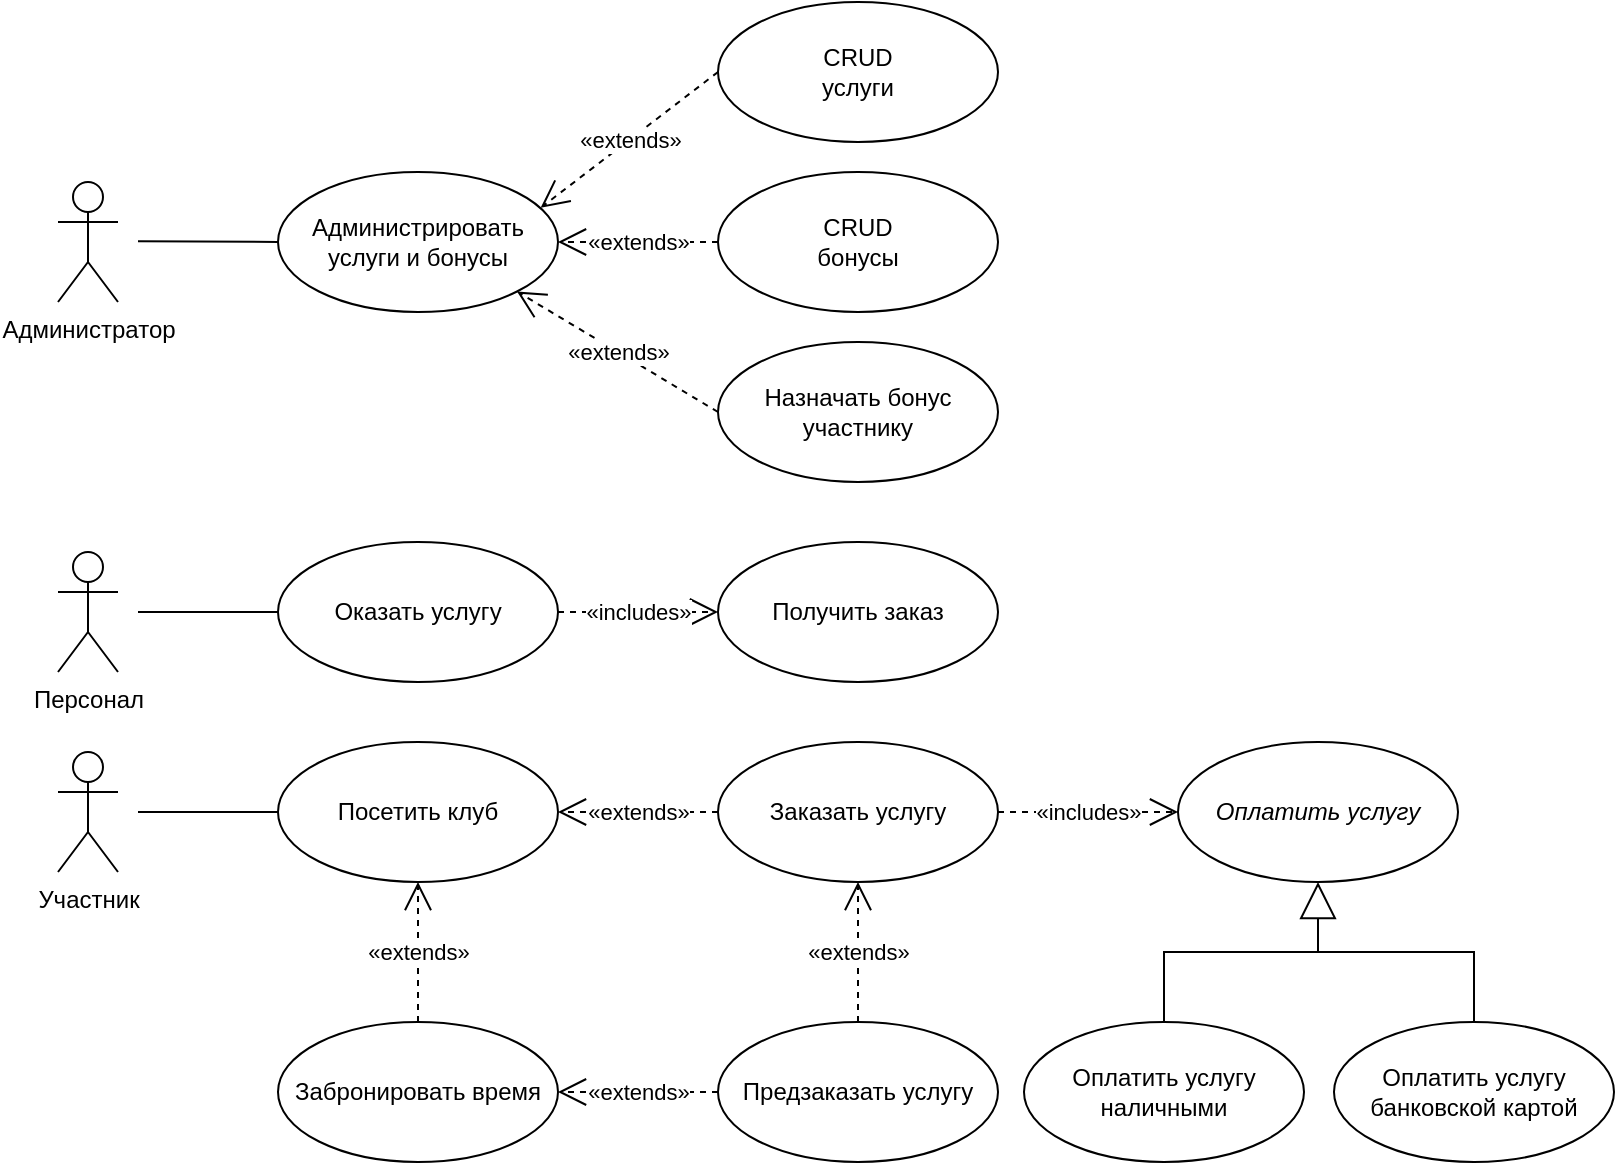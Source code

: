 <mxfile version="24.8.4" pages="3">
  <diagram id="18PZGGlNksj8WuRZRP3B" name="ДВИ 1">
    <mxGraphModel dx="1050" dy="555" grid="1" gridSize="10" guides="1" tooltips="1" connect="1" arrows="1" fold="1" page="1" pageScale="1" pageWidth="827" pageHeight="1169" math="0" shadow="0">
      <root>
        <mxCell id="0" />
        <mxCell id="1" parent="0" />
        <mxCell id="5dLB19G0BaNdC_t_m96H-2" value="Персонал" style="shape=umlActor;verticalLabelPosition=bottom;verticalAlign=top;html=1;" vertex="1" parent="1">
          <mxGeometry x="80" y="305" width="30" height="60" as="geometry" />
        </mxCell>
        <mxCell id="5dLB19G0BaNdC_t_m96H-3" value="Администратор" style="shape=umlActor;verticalLabelPosition=bottom;verticalAlign=top;html=1;" vertex="1" parent="1">
          <mxGeometry x="80" y="120" width="30" height="60" as="geometry" />
        </mxCell>
        <mxCell id="5dLB19G0BaNdC_t_m96H-4" value="Администрировать&lt;div&gt;услуги и бонусы&lt;/div&gt;" style="ellipse;whiteSpace=wrap;html=1;" vertex="1" parent="1">
          <mxGeometry x="190" y="115" width="140" height="70" as="geometry" />
        </mxCell>
        <mxCell id="5dLB19G0BaNdC_t_m96H-5" value="" style="endArrow=none;endFill=0;endSize=12;html=1;rounded=0;entryX=0;entryY=0.5;entryDx=0;entryDy=0;" edge="1" parent="1" target="5dLB19G0BaNdC_t_m96H-4">
          <mxGeometry width="160" relative="1" as="geometry">
            <mxPoint x="120" y="149.57" as="sourcePoint" />
            <mxPoint x="200" y="180" as="targetPoint" />
          </mxGeometry>
        </mxCell>
        <mxCell id="5dLB19G0BaNdC_t_m96H-6" value="CRUD&lt;div&gt;услуги&lt;/div&gt;" style="ellipse;whiteSpace=wrap;html=1;" vertex="1" parent="1">
          <mxGeometry x="410" y="30" width="140" height="70" as="geometry" />
        </mxCell>
        <mxCell id="5dLB19G0BaNdC_t_m96H-7" value="CRUD&lt;div&gt;бонусы&lt;/div&gt;" style="ellipse;whiteSpace=wrap;html=1;" vertex="1" parent="1">
          <mxGeometry x="410" y="115" width="140" height="70" as="geometry" />
        </mxCell>
        <mxCell id="5dLB19G0BaNdC_t_m96H-8" value="Назначать бонус участнику" style="ellipse;whiteSpace=wrap;html=1;" vertex="1" parent="1">
          <mxGeometry x="410" y="200" width="140" height="70" as="geometry" />
        </mxCell>
        <mxCell id="5dLB19G0BaNdC_t_m96H-9" value="«extends»" style="endArrow=open;endSize=12;dashed=1;html=1;rounded=0;entryX=1;entryY=1;entryDx=0;entryDy=0;exitX=0;exitY=0.5;exitDx=0;exitDy=0;" edge="1" parent="1" source="5dLB19G0BaNdC_t_m96H-8" target="5dLB19G0BaNdC_t_m96H-4">
          <mxGeometry width="160" relative="1" as="geometry">
            <mxPoint x="400.5" y="230" as="sourcePoint" />
            <mxPoint x="289.997" y="290.251" as="targetPoint" />
          </mxGeometry>
        </mxCell>
        <mxCell id="5dLB19G0BaNdC_t_m96H-10" value="«extends»" style="endArrow=open;endSize=12;dashed=1;html=1;rounded=0;exitX=0;exitY=0.5;exitDx=0;exitDy=0;entryX=1;entryY=0.5;entryDx=0;entryDy=0;" edge="1" parent="1" source="5dLB19G0BaNdC_t_m96H-7" target="5dLB19G0BaNdC_t_m96H-4">
          <mxGeometry width="160" relative="1" as="geometry">
            <mxPoint x="520" y="160" as="sourcePoint" />
            <mxPoint x="360" y="160" as="targetPoint" />
          </mxGeometry>
        </mxCell>
        <mxCell id="5dLB19G0BaNdC_t_m96H-11" value="«extends»" style="endArrow=open;endSize=12;dashed=1;html=1;rounded=0;exitX=0;exitY=0.5;exitDx=0;exitDy=0;entryX=0.938;entryY=0.256;entryDx=0;entryDy=0;entryPerimeter=0;" edge="1" parent="1" source="5dLB19G0BaNdC_t_m96H-6" target="5dLB19G0BaNdC_t_m96H-4">
          <mxGeometry width="160" relative="1" as="geometry">
            <mxPoint x="370" y="70" as="sourcePoint" />
            <mxPoint x="330" y="130" as="targetPoint" />
          </mxGeometry>
        </mxCell>
        <mxCell id="5dLB19G0BaNdC_t_m96H-12" value="Оказать услугу" style="ellipse;whiteSpace=wrap;html=1;" vertex="1" parent="1">
          <mxGeometry x="190" y="300" width="140" height="70" as="geometry" />
        </mxCell>
        <mxCell id="5dLB19G0BaNdC_t_m96H-13" value="" style="endArrow=none;endFill=0;endSize=12;html=1;rounded=0;exitX=0;exitY=0.5;exitDx=0;exitDy=0;" edge="1" parent="1" source="5dLB19G0BaNdC_t_m96H-12">
          <mxGeometry width="160" relative="1" as="geometry">
            <mxPoint x="210" y="334.9" as="sourcePoint" />
            <mxPoint x="120" y="335" as="targetPoint" />
          </mxGeometry>
        </mxCell>
        <mxCell id="5dLB19G0BaNdC_t_m96H-26" value="Получить заказ" style="ellipse;whiteSpace=wrap;html=1;" vertex="1" parent="1">
          <mxGeometry x="410" y="300" width="140" height="70" as="geometry" />
        </mxCell>
        <mxCell id="5dLB19G0BaNdC_t_m96H-27" value="«includes»" style="endArrow=open;endSize=12;dashed=1;html=1;rounded=0;exitX=1;exitY=0.5;exitDx=0;exitDy=0;entryX=0;entryY=0.5;entryDx=0;entryDy=0;" edge="1" parent="1" source="5dLB19G0BaNdC_t_m96H-12" target="5dLB19G0BaNdC_t_m96H-26">
          <mxGeometry width="160" relative="1" as="geometry">
            <mxPoint x="320" y="334.66" as="sourcePoint" />
            <mxPoint x="400" y="334.66" as="targetPoint" />
          </mxGeometry>
        </mxCell>
        <mxCell id="5dLB19G0BaNdC_t_m96H-28" value="Посетить клуб" style="ellipse;whiteSpace=wrap;html=1;" vertex="1" parent="1">
          <mxGeometry x="190" y="400" width="140" height="70" as="geometry" />
        </mxCell>
        <mxCell id="5dLB19G0BaNdC_t_m96H-29" value="Забронировать время" style="ellipse;whiteSpace=wrap;html=1;" vertex="1" parent="1">
          <mxGeometry x="190" y="540" width="140" height="70" as="geometry" />
        </mxCell>
        <mxCell id="5dLB19G0BaNdC_t_m96H-30" value="Заказать услугу" style="ellipse;whiteSpace=wrap;html=1;" vertex="1" parent="1">
          <mxGeometry x="410" y="400" width="140" height="70" as="geometry" />
        </mxCell>
        <mxCell id="5dLB19G0BaNdC_t_m96H-32" value="«extends»" style="endArrow=open;endSize=12;dashed=1;html=1;rounded=0;exitX=0.5;exitY=0;exitDx=0;exitDy=0;entryX=0.5;entryY=1;entryDx=0;entryDy=0;" edge="1" parent="1" source="5dLB19G0BaNdC_t_m96H-29" target="5dLB19G0BaNdC_t_m96H-28">
          <mxGeometry width="160" relative="1" as="geometry">
            <mxPoint x="329" y="530" as="sourcePoint" />
            <mxPoint x="329" y="470" as="targetPoint" />
          </mxGeometry>
        </mxCell>
        <mxCell id="5dLB19G0BaNdC_t_m96H-34" value="Предзаказать услугу" style="ellipse;whiteSpace=wrap;html=1;" vertex="1" parent="1">
          <mxGeometry x="410" y="540" width="140" height="70" as="geometry" />
        </mxCell>
        <mxCell id="5dLB19G0BaNdC_t_m96H-35" value="«extends»" style="endArrow=open;endSize=12;dashed=1;html=1;rounded=0;exitX=0.5;exitY=0;exitDx=0;exitDy=0;entryX=0.5;entryY=1;entryDx=0;entryDy=0;" edge="1" parent="1" source="5dLB19G0BaNdC_t_m96H-34" target="5dLB19G0BaNdC_t_m96H-30">
          <mxGeometry width="160" relative="1" as="geometry">
            <mxPoint x="540" y="530" as="sourcePoint" />
            <mxPoint x="540" y="480" as="targetPoint" />
          </mxGeometry>
        </mxCell>
        <mxCell id="5dLB19G0BaNdC_t_m96H-36" value="«extends»" style="endArrow=open;endSize=12;dashed=1;html=1;rounded=0;exitX=0;exitY=0.5;exitDx=0;exitDy=0;entryX=1;entryY=0.5;entryDx=0;entryDy=0;" edge="1" parent="1" source="5dLB19G0BaNdC_t_m96H-34" target="5dLB19G0BaNdC_t_m96H-29">
          <mxGeometry width="160" relative="1" as="geometry">
            <mxPoint x="380" y="630" as="sourcePoint" />
            <mxPoint x="380" y="580" as="targetPoint" />
          </mxGeometry>
        </mxCell>
        <mxCell id="5dLB19G0BaNdC_t_m96H-37" value="«extends»" style="endArrow=open;endSize=12;dashed=1;html=1;rounded=0;exitX=0;exitY=0.5;exitDx=0;exitDy=0;entryX=1;entryY=0.5;entryDx=0;entryDy=0;" edge="1" parent="1" source="5dLB19G0BaNdC_t_m96H-30" target="5dLB19G0BaNdC_t_m96H-28">
          <mxGeometry width="160" relative="1" as="geometry">
            <mxPoint x="414" y="460" as="sourcePoint" />
            <mxPoint x="334" y="460" as="targetPoint" />
          </mxGeometry>
        </mxCell>
        <mxCell id="5dLB19G0BaNdC_t_m96H-38" value="&lt;i&gt;Оплатить услугу&lt;/i&gt;" style="ellipse;whiteSpace=wrap;html=1;" vertex="1" parent="1">
          <mxGeometry x="640" y="400" width="140" height="70" as="geometry" />
        </mxCell>
        <mxCell id="5dLB19G0BaNdC_t_m96H-39" value="«includes»" style="endArrow=open;endSize=12;dashed=1;html=1;rounded=0;entryX=0;entryY=0.5;entryDx=0;entryDy=0;exitX=1;exitY=0.5;exitDx=0;exitDy=0;" edge="1" parent="1" target="5dLB19G0BaNdC_t_m96H-38" source="5dLB19G0BaNdC_t_m96H-30">
          <mxGeometry width="160" relative="1" as="geometry">
            <mxPoint x="570" y="450" as="sourcePoint" />
            <mxPoint x="640" y="460.29" as="targetPoint" />
          </mxGeometry>
        </mxCell>
        <mxCell id="5dLB19G0BaNdC_t_m96H-40" value="" style="endArrow=none;endSize=16;endFill=0;html=1;rounded=0;edgeStyle=orthogonalEdgeStyle;entryX=0.5;entryY=0;entryDx=0;entryDy=0;" edge="1" parent="1" target="5dLB19G0BaNdC_t_m96H-42">
          <mxGeometry width="160" relative="1" as="geometry">
            <mxPoint x="710" y="495" as="sourcePoint" />
            <mxPoint x="788" y="535" as="targetPoint" />
            <Array as="points">
              <mxPoint x="710" y="505" />
              <mxPoint x="788" y="505" />
            </Array>
          </mxGeometry>
        </mxCell>
        <mxCell id="5dLB19G0BaNdC_t_m96H-41" value="Оплатить услугу наличными" style="ellipse;whiteSpace=wrap;html=1;" vertex="1" parent="1">
          <mxGeometry x="563" y="540" width="140" height="70" as="geometry" />
        </mxCell>
        <mxCell id="5dLB19G0BaNdC_t_m96H-42" value="Оплатить услугу банковской картой" style="ellipse;whiteSpace=wrap;html=1;" vertex="1" parent="1">
          <mxGeometry x="718" y="540" width="140" height="70" as="geometry" />
        </mxCell>
        <mxCell id="5dLB19G0BaNdC_t_m96H-43" value="" style="endArrow=block;endSize=16;endFill=0;html=1;rounded=0;edgeStyle=orthogonalEdgeStyle;entryX=0.5;entryY=1;entryDx=0;entryDy=0;exitX=0.5;exitY=0;exitDx=0;exitDy=0;" edge="1" parent="1" source="5dLB19G0BaNdC_t_m96H-41" target="5dLB19G0BaNdC_t_m96H-38">
          <mxGeometry width="160" relative="1" as="geometry">
            <mxPoint x="810" y="540" as="sourcePoint" />
            <mxPoint x="710" y="500" as="targetPoint" />
          </mxGeometry>
        </mxCell>
        <mxCell id="5dLB19G0BaNdC_t_m96H-44" value="Участник" style="shape=umlActor;verticalLabelPosition=bottom;verticalAlign=top;html=1;" vertex="1" parent="1">
          <mxGeometry x="80" y="405" width="30" height="60" as="geometry" />
        </mxCell>
        <mxCell id="5dLB19G0BaNdC_t_m96H-45" value="" style="endArrow=none;endFill=0;endSize=12;html=1;rounded=0;exitX=0;exitY=0.5;exitDx=0;exitDy=0;" edge="1" parent="1" source="5dLB19G0BaNdC_t_m96H-28">
          <mxGeometry width="160" relative="1" as="geometry">
            <mxPoint x="190" y="435" as="sourcePoint" />
            <mxPoint x="120" y="435" as="targetPoint" />
          </mxGeometry>
        </mxCell>
      </root>
    </mxGraphModel>
  </diagram>
  <diagram id="tx9EkQ5O0RcG3MQefXwz" name="ДВИ 2">
    <mxGraphModel dx="1105" dy="584" grid="1" gridSize="10" guides="1" tooltips="1" connect="1" arrows="1" fold="1" page="1" pageScale="1" pageWidth="827" pageHeight="1169" math="0" shadow="0">
      <root>
        <mxCell id="0" />
        <mxCell id="1" parent="0" />
        <mxCell id="js4SYInrr6P5uiW3Z64r-1" value="Участник" style="shape=umlActor;verticalLabelPosition=bottom;verticalAlign=top;html=1;" vertex="1" parent="1">
          <mxGeometry x="80" y="615" width="30" height="60" as="geometry" />
        </mxCell>
        <mxCell id="js4SYInrr6P5uiW3Z64r-3" value="Администратор" style="shape=umlActor;verticalLabelPosition=bottom;verticalAlign=top;html=1;" vertex="1" parent="1">
          <mxGeometry x="80" y="120" width="30" height="60" as="geometry" />
        </mxCell>
        <mxCell id="js4SYInrr6P5uiW3Z64r-4" value="Администрировать&lt;div&gt;услуги и бонусы&lt;/div&gt;" style="ellipse;whiteSpace=wrap;html=1;" vertex="1" parent="1">
          <mxGeometry x="190" y="115" width="140" height="70" as="geometry" />
        </mxCell>
        <mxCell id="js4SYInrr6P5uiW3Z64r-5" value="" style="endArrow=none;endFill=0;endSize=12;html=1;rounded=0;entryX=0;entryY=0.5;entryDx=0;entryDy=0;" edge="1" parent="1" target="js4SYInrr6P5uiW3Z64r-4">
          <mxGeometry width="160" relative="1" as="geometry">
            <mxPoint x="120" y="149.57" as="sourcePoint" />
            <mxPoint x="200" y="180" as="targetPoint" />
          </mxGeometry>
        </mxCell>
        <mxCell id="js4SYInrr6P5uiW3Z64r-6" value="&lt;div&gt;&lt;span style=&quot;font-size: 11px; text-wrap: nowrap; background-color: rgb(255, 255, 255);&quot;&gt;«CRUD»&lt;/span&gt;&lt;/div&gt;&lt;div&gt;Услуга&lt;/div&gt;" style="ellipse;whiteSpace=wrap;html=1;" vertex="1" parent="1">
          <mxGeometry x="410" y="30" width="140" height="70" as="geometry" />
        </mxCell>
        <mxCell id="js4SYInrr6P5uiW3Z64r-7" value="&lt;div&gt;&lt;span style=&quot;font-size: 11px; text-wrap: nowrap; background-color: rgb(255, 255, 255);&quot;&gt;«CRUD»&lt;/span&gt;&lt;/div&gt;&lt;div&gt;Бонус&lt;/div&gt;" style="ellipse;whiteSpace=wrap;html=1;" vertex="1" parent="1">
          <mxGeometry x="410" y="115" width="140" height="70" as="geometry" />
        </mxCell>
        <mxCell id="js4SYInrr6P5uiW3Z64r-8" value="Назначать бонус участнику" style="ellipse;whiteSpace=wrap;html=1;" vertex="1" parent="1">
          <mxGeometry x="410" y="200" width="140" height="70" as="geometry" />
        </mxCell>
        <mxCell id="js4SYInrr6P5uiW3Z64r-9" value="«extends»" style="endArrow=open;endSize=12;dashed=1;html=1;rounded=0;entryX=1;entryY=1;entryDx=0;entryDy=0;exitX=0;exitY=0.5;exitDx=0;exitDy=0;" edge="1" parent="1" source="js4SYInrr6P5uiW3Z64r-8" target="js4SYInrr6P5uiW3Z64r-4">
          <mxGeometry width="160" relative="1" as="geometry">
            <mxPoint x="400.5" y="230" as="sourcePoint" />
            <mxPoint x="289.997" y="290.251" as="targetPoint" />
          </mxGeometry>
        </mxCell>
        <mxCell id="js4SYInrr6P5uiW3Z64r-10" value="«extends»" style="endArrow=open;endSize=12;dashed=1;html=1;rounded=0;exitX=0;exitY=0.5;exitDx=0;exitDy=0;entryX=1;entryY=0.5;entryDx=0;entryDy=0;" edge="1" parent="1" source="js4SYInrr6P5uiW3Z64r-7" target="js4SYInrr6P5uiW3Z64r-4">
          <mxGeometry width="160" relative="1" as="geometry">
            <mxPoint x="520" y="160" as="sourcePoint" />
            <mxPoint x="360" y="160" as="targetPoint" />
          </mxGeometry>
        </mxCell>
        <mxCell id="js4SYInrr6P5uiW3Z64r-11" value="«extends»" style="endArrow=open;endSize=12;dashed=1;html=1;rounded=0;exitX=0;exitY=0.5;exitDx=0;exitDy=0;entryX=0.938;entryY=0.256;entryDx=0;entryDy=0;entryPerimeter=0;" edge="1" parent="1" source="js4SYInrr6P5uiW3Z64r-6" target="js4SYInrr6P5uiW3Z64r-4">
          <mxGeometry width="160" relative="1" as="geometry">
            <mxPoint x="370" y="70" as="sourcePoint" />
            <mxPoint x="330" y="130" as="targetPoint" />
          </mxGeometry>
        </mxCell>
        <mxCell id="js4SYInrr6P5uiW3Z64r-14" value="Посетить клуб" style="ellipse;whiteSpace=wrap;html=1;" vertex="1" parent="1">
          <mxGeometry x="190" y="610" width="140" height="70" as="geometry" />
        </mxCell>
        <mxCell id="js4SYInrr6P5uiW3Z64r-15" value="" style="endArrow=none;endFill=0;endSize=12;html=1;rounded=0;exitX=0;exitY=0.5;exitDx=0;exitDy=0;" edge="1" parent="1" source="js4SYInrr6P5uiW3Z64r-14">
          <mxGeometry width="160" relative="1" as="geometry">
            <mxPoint x="210" y="644.5" as="sourcePoint" />
            <mxPoint x="120" y="645" as="targetPoint" />
          </mxGeometry>
        </mxCell>
        <mxCell id="js4SYInrr6P5uiW3Z64r-16" value="Заказать услугу" style="ellipse;whiteSpace=wrap;html=1;" vertex="1" parent="1">
          <mxGeometry x="410" y="610" width="140" height="70" as="geometry" />
        </mxCell>
        <mxCell id="js4SYInrr6P5uiW3Z64r-17" value="«extends»" style="endArrow=open;endSize=12;dashed=1;html=1;rounded=0;exitX=0;exitY=0.5;exitDx=0;exitDy=0;entryX=0;entryY=0.5;entryDx=0;entryDy=0;" edge="1" parent="1" source="js4SYInrr6P5uiW3Z64r-16">
          <mxGeometry width="160" relative="1" as="geometry">
            <mxPoint x="390" y="680" as="sourcePoint" />
            <mxPoint x="330" y="644.71" as="targetPoint" />
          </mxGeometry>
        </mxCell>
        <mxCell id="js4SYInrr6P5uiW3Z64r-18" value="&lt;i&gt;Оплатить услугу&lt;/i&gt;" style="ellipse;whiteSpace=wrap;html=1;" vertex="1" parent="1">
          <mxGeometry x="640" y="610" width="140" height="70" as="geometry" />
        </mxCell>
        <mxCell id="js4SYInrr6P5uiW3Z64r-19" value="«includes»" style="endArrow=open;endSize=12;dashed=1;html=1;rounded=0;exitX=1;exitY=0.5;exitDx=0;exitDy=0;entryX=0;entryY=0.5;entryDx=0;entryDy=0;" edge="1" parent="1" source="js4SYInrr6P5uiW3Z64r-16" target="js4SYInrr6P5uiW3Z64r-18">
          <mxGeometry width="160" relative="1" as="geometry">
            <mxPoint x="550" y="670" as="sourcePoint" />
            <mxPoint x="640" y="670.29" as="targetPoint" />
          </mxGeometry>
        </mxCell>
        <mxCell id="js4SYInrr6P5uiW3Z64r-20" value="" style="endArrow=none;endSize=16;endFill=0;html=1;rounded=0;edgeStyle=orthogonalEdgeStyle;" edge="1" parent="1" target="js4SYInrr6P5uiW3Z64r-22">
          <mxGeometry width="160" relative="1" as="geometry">
            <mxPoint x="710" y="710" as="sourcePoint" />
            <mxPoint x="790" y="860" as="targetPoint" />
          </mxGeometry>
        </mxCell>
        <mxCell id="js4SYInrr6P5uiW3Z64r-21" value="Оплатить услугу наличными" style="ellipse;whiteSpace=wrap;html=1;" vertex="1" parent="1">
          <mxGeometry x="563" y="740" width="140" height="70" as="geometry" />
        </mxCell>
        <mxCell id="js4SYInrr6P5uiW3Z64r-22" value="Оплатить услугу банковской картой" style="ellipse;whiteSpace=wrap;html=1;" vertex="1" parent="1">
          <mxGeometry x="718" y="740" width="140" height="70" as="geometry" />
        </mxCell>
        <mxCell id="js4SYInrr6P5uiW3Z64r-23" value="" style="endArrow=block;endSize=16;endFill=0;html=1;rounded=0;edgeStyle=orthogonalEdgeStyle;entryX=0.5;entryY=1;entryDx=0;entryDy=0;exitX=0.5;exitY=0;exitDx=0;exitDy=0;" edge="1" parent="1" source="js4SYInrr6P5uiW3Z64r-21" target="js4SYInrr6P5uiW3Z64r-18">
          <mxGeometry width="160" relative="1" as="geometry">
            <mxPoint x="810" y="750" as="sourcePoint" />
            <mxPoint x="710" y="710" as="targetPoint" />
          </mxGeometry>
        </mxCell>
        <mxCell id="js4SYInrr6P5uiW3Z64r-24" value="Применить бонус" style="ellipse;whiteSpace=wrap;html=1;" vertex="1" parent="1">
          <mxGeometry x="410" y="740" width="140" height="70" as="geometry" />
        </mxCell>
        <mxCell id="js4SYInrr6P5uiW3Z64r-25" value="«extends»" style="endArrow=open;endSize=12;dashed=1;html=1;rounded=0;exitX=0.5;exitY=0;exitDx=0;exitDy=0;entryX=0.5;entryY=1;entryDx=0;entryDy=0;" edge="1" parent="1" source="js4SYInrr6P5uiW3Z64r-24" target="js4SYInrr6P5uiW3Z64r-16">
          <mxGeometry width="160" relative="1" as="geometry">
            <mxPoint x="360" y="739.11" as="sourcePoint" />
            <mxPoint x="270" y="738.82" as="targetPoint" />
          </mxGeometry>
        </mxCell>
        <mxCell id="js4SYInrr6P5uiW3Z64r-28" value="Персонал" style="shape=umlActor;verticalLabelPosition=bottom;verticalAlign=top;html=1;" vertex="1" parent="1">
          <mxGeometry x="80" y="365" width="30" height="60" as="geometry" />
        </mxCell>
        <mxCell id="js4SYInrr6P5uiW3Z64r-29" value="Оказать услугу" style="ellipse;whiteSpace=wrap;html=1;" vertex="1" parent="1">
          <mxGeometry x="190" y="360" width="140" height="70" as="geometry" />
        </mxCell>
        <mxCell id="js4SYInrr6P5uiW3Z64r-30" value="" style="endArrow=none;endFill=0;endSize=12;html=1;rounded=0;exitX=0;exitY=0.5;exitDx=0;exitDy=0;" edge="1" parent="1" source="js4SYInrr6P5uiW3Z64r-29">
          <mxGeometry width="160" relative="1" as="geometry">
            <mxPoint x="210" y="394.9" as="sourcePoint" />
            <mxPoint x="120" y="395" as="targetPoint" />
          </mxGeometry>
        </mxCell>
        <mxCell id="js4SYInrr6P5uiW3Z64r-31" value="Получить заказ" style="ellipse;whiteSpace=wrap;html=1;" vertex="1" parent="1">
          <mxGeometry x="410" y="360" width="140" height="70" as="geometry" />
        </mxCell>
        <mxCell id="js4SYInrr6P5uiW3Z64r-32" value="«includes»" style="endArrow=open;endSize=12;dashed=1;html=1;rounded=0;exitX=1;exitY=0.5;exitDx=0;exitDy=0;entryX=0;entryY=0.5;entryDx=0;entryDy=0;" edge="1" parent="1" source="js4SYInrr6P5uiW3Z64r-29" target="js4SYInrr6P5uiW3Z64r-31">
          <mxGeometry width="160" relative="1" as="geometry">
            <mxPoint x="320" y="394.66" as="sourcePoint" />
            <mxPoint x="400" y="394.66" as="targetPoint" />
          </mxGeometry>
        </mxCell>
        <mxCell id="t5X7UeXox1HMTsAytG0W-1" value="Просмотреть&amp;nbsp;&lt;div&gt;оказанные услуги&lt;/div&gt;" style="ellipse;whiteSpace=wrap;html=1;" vertex="1" parent="1">
          <mxGeometry x="190" y="480" width="140" height="70" as="geometry" />
        </mxCell>
        <mxCell id="t5X7UeXox1HMTsAytG0W-2" value="" style="endArrow=none;endFill=0;endSize=12;html=1;rounded=0;exitX=0;exitY=0;exitDx=0;exitDy=0;" edge="1" parent="1" source="t5X7UeXox1HMTsAytG0W-1">
          <mxGeometry width="160" relative="1" as="geometry">
            <mxPoint x="200" y="460" as="sourcePoint" />
            <mxPoint x="120" y="410" as="targetPoint" />
          </mxGeometry>
        </mxCell>
        <mxCell id="iG8XrdV-rJGQ-3Cc-ZKq-1" value="&lt;div&gt;&lt;span style=&quot;font-size: 11px; text-wrap: nowrap; background-color: rgb(255, 255, 255);&quot;&gt;«CRUD»&lt;/span&gt;&lt;/div&gt;&lt;div&gt;Участник&lt;/div&gt;" style="ellipse;whiteSpace=wrap;html=1;" vertex="1" parent="1">
          <mxGeometry x="190" y="240" width="140" height="70" as="geometry" />
        </mxCell>
        <mxCell id="iG8XrdV-rJGQ-3Cc-ZKq-2" value="" style="endArrow=none;endFill=0;endSize=12;html=1;rounded=0;entryX=0;entryY=0;entryDx=0;entryDy=0;" edge="1" parent="1" target="iG8XrdV-rJGQ-3Cc-ZKq-1">
          <mxGeometry width="160" relative="1" as="geometry">
            <mxPoint x="120" y="160" as="sourcePoint" />
            <mxPoint x="200" y="160" as="targetPoint" />
          </mxGeometry>
        </mxCell>
        <mxCell id="RcDuUrkjhJfODn1l-6XM-1" value="&lt;div&gt;&lt;span style=&quot;font-size: 11px; text-wrap: nowrap; background-color: rgb(255, 255, 255);&quot;&gt;«CRUD»&lt;/span&gt;&lt;/div&gt;&lt;div&gt;Персонал&lt;/div&gt;" style="ellipse;whiteSpace=wrap;html=1;" vertex="1" parent="1">
          <mxGeometry x="190" width="140" height="70" as="geometry" />
        </mxCell>
        <mxCell id="RcDuUrkjhJfODn1l-6XM-2" value="" style="endArrow=none;endFill=0;endSize=12;html=1;rounded=0;entryX=0;entryY=1;entryDx=0;entryDy=0;" edge="1" parent="1" target="RcDuUrkjhJfODn1l-6XM-1">
          <mxGeometry width="160" relative="1" as="geometry">
            <mxPoint x="120" y="140" as="sourcePoint" />
            <mxPoint x="221" y="260" as="targetPoint" />
          </mxGeometry>
        </mxCell>
      </root>
    </mxGraphModel>
  </diagram>
  <diagram name="ДВИ Клуб" id="vjeYdK95llp3s3CzS4TK">
    <mxGraphModel dx="368" dy="195" grid="1" gridSize="10" guides="1" tooltips="1" connect="1" arrows="1" fold="1" page="1" pageScale="1" pageWidth="827" pageHeight="1169" math="0" shadow="0">
      <root>
        <mxCell id="0" />
        <mxCell id="1" parent="0" />
        <mxCell id="6_A9G_Uj2HKQVyIfKb-2-1" value="Участник" style="shape=umlActor;verticalLabelPosition=bottom;verticalAlign=top;html=1;" vertex="1" parent="1">
          <mxGeometry x="80" y="535" width="30" height="60" as="geometry" />
        </mxCell>
        <mxCell id="6_A9G_Uj2HKQVyIfKb-2-3" value="Персонал" style="shape=umlActor;verticalLabelPosition=bottom;verticalAlign=top;html=1;" vertex="1" parent="1">
          <mxGeometry x="80" y="305" width="30" height="60" as="geometry" />
        </mxCell>
        <mxCell id="6_A9G_Uj2HKQVyIfKb-2-4" value="Администратор" style="shape=umlActor;verticalLabelPosition=bottom;verticalAlign=top;html=1;" vertex="1" parent="1">
          <mxGeometry x="80" y="120" width="30" height="60" as="geometry" />
        </mxCell>
        <mxCell id="6_A9G_Uj2HKQVyIfKb-2-6" value="Администрировать&lt;div&gt;услуги и бонусы&lt;/div&gt;" style="ellipse;whiteSpace=wrap;html=1;" vertex="1" parent="1">
          <mxGeometry x="190" y="115" width="140" height="70" as="geometry" />
        </mxCell>
        <mxCell id="6_A9G_Uj2HKQVyIfKb-2-7" value="" style="endArrow=none;endFill=0;endSize=12;html=1;rounded=0;entryX=0;entryY=0.5;entryDx=0;entryDy=0;" edge="1" parent="1" target="6_A9G_Uj2HKQVyIfKb-2-6">
          <mxGeometry width="160" relative="1" as="geometry">
            <mxPoint x="120" y="149.57" as="sourcePoint" />
            <mxPoint x="200" y="180" as="targetPoint" />
          </mxGeometry>
        </mxCell>
        <mxCell id="6_A9G_Uj2HKQVyIfKb-2-8" value="CRUD&lt;div&gt;услуги&lt;/div&gt;" style="ellipse;whiteSpace=wrap;html=1;" vertex="1" parent="1">
          <mxGeometry x="410" y="30" width="140" height="70" as="geometry" />
        </mxCell>
        <mxCell id="6_A9G_Uj2HKQVyIfKb-2-9" value="CRUD&lt;div&gt;бонусы&lt;/div&gt;" style="ellipse;whiteSpace=wrap;html=1;" vertex="1" parent="1">
          <mxGeometry x="410" y="115" width="140" height="70" as="geometry" />
        </mxCell>
        <mxCell id="6_A9G_Uj2HKQVyIfKb-2-10" value="Назначать бонус участнику" style="ellipse;whiteSpace=wrap;html=1;" vertex="1" parent="1">
          <mxGeometry x="410" y="200" width="140" height="70" as="geometry" />
        </mxCell>
        <mxCell id="6_A9G_Uj2HKQVyIfKb-2-11" value="«extends»" style="endArrow=open;endSize=12;dashed=1;html=1;rounded=0;entryX=1;entryY=1;entryDx=0;entryDy=0;exitX=0;exitY=0.5;exitDx=0;exitDy=0;" edge="1" parent="1" source="6_A9G_Uj2HKQVyIfKb-2-10" target="6_A9G_Uj2HKQVyIfKb-2-6">
          <mxGeometry width="160" relative="1" as="geometry">
            <mxPoint x="400.5" y="230" as="sourcePoint" />
            <mxPoint x="289.997" y="290.251" as="targetPoint" />
          </mxGeometry>
        </mxCell>
        <mxCell id="6_A9G_Uj2HKQVyIfKb-2-12" value="«extends»" style="endArrow=open;endSize=12;dashed=1;html=1;rounded=0;exitX=0;exitY=0.5;exitDx=0;exitDy=0;entryX=1;entryY=0.5;entryDx=0;entryDy=0;" edge="1" parent="1" source="6_A9G_Uj2HKQVyIfKb-2-9" target="6_A9G_Uj2HKQVyIfKb-2-6">
          <mxGeometry width="160" relative="1" as="geometry">
            <mxPoint x="520" y="160" as="sourcePoint" />
            <mxPoint x="360" y="160" as="targetPoint" />
          </mxGeometry>
        </mxCell>
        <mxCell id="6_A9G_Uj2HKQVyIfKb-2-13" value="«extends»" style="endArrow=open;endSize=12;dashed=1;html=1;rounded=0;exitX=0;exitY=0.5;exitDx=0;exitDy=0;entryX=0.938;entryY=0.256;entryDx=0;entryDy=0;entryPerimeter=0;" edge="1" parent="1" source="6_A9G_Uj2HKQVyIfKb-2-8" target="6_A9G_Uj2HKQVyIfKb-2-6">
          <mxGeometry width="160" relative="1" as="geometry">
            <mxPoint x="370" y="70" as="sourcePoint" />
            <mxPoint x="330" y="130" as="targetPoint" />
          </mxGeometry>
        </mxCell>
        <mxCell id="6_A9G_Uj2HKQVyIfKb-2-14" value="Оказать услугу" style="ellipse;whiteSpace=wrap;html=1;" vertex="1" parent="1">
          <mxGeometry x="190" y="300" width="140" height="70" as="geometry" />
        </mxCell>
        <mxCell id="6_A9G_Uj2HKQVyIfKb-2-15" value="" style="endArrow=none;endFill=0;endSize=12;html=1;rounded=0;exitX=0;exitY=0.5;exitDx=0;exitDy=0;" edge="1" parent="1" source="6_A9G_Uj2HKQVyIfKb-2-14">
          <mxGeometry width="160" relative="1" as="geometry">
            <mxPoint x="210" y="334.9" as="sourcePoint" />
            <mxPoint x="120" y="335" as="targetPoint" />
          </mxGeometry>
        </mxCell>
        <mxCell id="6_A9G_Uj2HKQVyIfKb-2-18" value="Посетить клуб" style="ellipse;whiteSpace=wrap;html=1;" vertex="1" parent="1">
          <mxGeometry x="190" y="530" width="140" height="70" as="geometry" />
        </mxCell>
        <mxCell id="6_A9G_Uj2HKQVyIfKb-2-19" value="" style="endArrow=none;endFill=0;endSize=12;html=1;rounded=0;exitX=0;exitY=0.5;exitDx=0;exitDy=0;" edge="1" parent="1" source="6_A9G_Uj2HKQVyIfKb-2-18">
          <mxGeometry width="160" relative="1" as="geometry">
            <mxPoint x="210" y="564.5" as="sourcePoint" />
            <mxPoint x="120" y="565" as="targetPoint" />
          </mxGeometry>
        </mxCell>
        <mxCell id="6_A9G_Uj2HKQVyIfKb-2-20" value="Заказать услугу" style="ellipse;whiteSpace=wrap;html=1;" vertex="1" parent="1">
          <mxGeometry x="410" y="530" width="140" height="70" as="geometry" />
        </mxCell>
        <mxCell id="6_A9G_Uj2HKQVyIfKb-2-21" value="«extends»" style="endArrow=open;endSize=12;dashed=1;html=1;rounded=0;exitX=0;exitY=0.5;exitDx=0;exitDy=0;entryX=0;entryY=0.5;entryDx=0;entryDy=0;" edge="1" parent="1" source="6_A9G_Uj2HKQVyIfKb-2-20">
          <mxGeometry width="160" relative="1" as="geometry">
            <mxPoint x="390" y="600" as="sourcePoint" />
            <mxPoint x="330" y="564.71" as="targetPoint" />
          </mxGeometry>
        </mxCell>
        <mxCell id="6_A9G_Uj2HKQVyIfKb-2-22" value="&lt;i&gt;Оплатить услугу&lt;/i&gt;" style="ellipse;whiteSpace=wrap;html=1;" vertex="1" parent="1">
          <mxGeometry x="640" y="530" width="140" height="70" as="geometry" />
        </mxCell>
        <mxCell id="6_A9G_Uj2HKQVyIfKb-2-23" value="«includes»" style="endArrow=open;endSize=12;dashed=1;html=1;rounded=0;exitX=1;exitY=0.5;exitDx=0;exitDy=0;entryX=0;entryY=0.5;entryDx=0;entryDy=0;" edge="1" parent="1" source="6_A9G_Uj2HKQVyIfKb-2-20" target="6_A9G_Uj2HKQVyIfKb-2-22">
          <mxGeometry width="160" relative="1" as="geometry">
            <mxPoint x="550" y="590" as="sourcePoint" />
            <mxPoint x="640" y="590.29" as="targetPoint" />
          </mxGeometry>
        </mxCell>
        <mxCell id="6_A9G_Uj2HKQVyIfKb-2-24" value="" style="endArrow=none;endSize=16;endFill=0;html=1;rounded=0;edgeStyle=orthogonalEdgeStyle;" edge="1" parent="1" target="6_A9G_Uj2HKQVyIfKb-2-26">
          <mxGeometry width="160" relative="1" as="geometry">
            <mxPoint x="710" y="630" as="sourcePoint" />
            <mxPoint x="790" y="780" as="targetPoint" />
          </mxGeometry>
        </mxCell>
        <mxCell id="6_A9G_Uj2HKQVyIfKb-2-25" value="Оплатить услугу наличными" style="ellipse;whiteSpace=wrap;html=1;" vertex="1" parent="1">
          <mxGeometry x="563" y="660" width="140" height="70" as="geometry" />
        </mxCell>
        <mxCell id="6_A9G_Uj2HKQVyIfKb-2-26" value="Оплатить услугу банковской картой" style="ellipse;whiteSpace=wrap;html=1;" vertex="1" parent="1">
          <mxGeometry x="718" y="660" width="140" height="70" as="geometry" />
        </mxCell>
        <mxCell id="6_A9G_Uj2HKQVyIfKb-2-28" value="" style="endArrow=block;endSize=16;endFill=0;html=1;rounded=0;edgeStyle=orthogonalEdgeStyle;entryX=0.5;entryY=1;entryDx=0;entryDy=0;exitX=0.5;exitY=0;exitDx=0;exitDy=0;" edge="1" parent="1" source="6_A9G_Uj2HKQVyIfKb-2-25" target="6_A9G_Uj2HKQVyIfKb-2-22">
          <mxGeometry width="160" relative="1" as="geometry">
            <mxPoint x="810" y="670" as="sourcePoint" />
            <mxPoint x="710" y="630" as="targetPoint" />
          </mxGeometry>
        </mxCell>
        <mxCell id="6_A9G_Uj2HKQVyIfKb-2-29" value="Применить бонус" style="ellipse;whiteSpace=wrap;html=1;" vertex="1" parent="1">
          <mxGeometry x="410" y="660" width="140" height="70" as="geometry" />
        </mxCell>
        <mxCell id="6_A9G_Uj2HKQVyIfKb-2-30" value="«extends»" style="endArrow=open;endSize=12;dashed=1;html=1;rounded=0;exitX=0.5;exitY=0;exitDx=0;exitDy=0;entryX=0.5;entryY=1;entryDx=0;entryDy=0;" edge="1" parent="1" source="6_A9G_Uj2HKQVyIfKb-2-29" target="6_A9G_Uj2HKQVyIfKb-2-20">
          <mxGeometry width="160" relative="1" as="geometry">
            <mxPoint x="360" y="659.11" as="sourcePoint" />
            <mxPoint x="270" y="658.82" as="targetPoint" />
          </mxGeometry>
        </mxCell>
        <mxCell id="6_A9G_Uj2HKQVyIfKb-2-31" value="Получить заказ" style="ellipse;whiteSpace=wrap;html=1;" vertex="1" parent="1">
          <mxGeometry x="410" y="300" width="140" height="70" as="geometry" />
        </mxCell>
        <mxCell id="6_A9G_Uj2HKQVyIfKb-2-32" value="«includes»" style="endArrow=open;endSize=12;dashed=1;html=1;rounded=0;exitX=1;exitY=0.5;exitDx=0;exitDy=0;entryX=0;entryY=0.5;entryDx=0;entryDy=0;" edge="1" parent="1" source="6_A9G_Uj2HKQVyIfKb-2-14" target="6_A9G_Uj2HKQVyIfKb-2-31">
          <mxGeometry width="160" relative="1" as="geometry">
            <mxPoint x="320" y="334.66" as="sourcePoint" />
            <mxPoint x="400" y="334.66" as="targetPoint" />
          </mxGeometry>
        </mxCell>
        <mxCell id="avKyrmOszJKuxoVseB-k-1" value="Посмотреть историю посещений" style="ellipse;whiteSpace=wrap;html=1;" vertex="1" parent="1">
          <mxGeometry x="190" y="660" width="140" height="70" as="geometry" />
        </mxCell>
        <mxCell id="avKyrmOszJKuxoVseB-k-2" value="" style="endArrow=none;endFill=0;endSize=12;html=1;rounded=0;exitX=0;exitY=0;exitDx=0;exitDy=0;" edge="1" parent="1" source="avKyrmOszJKuxoVseB-k-1">
          <mxGeometry width="160" relative="1" as="geometry">
            <mxPoint x="190" y="650" as="sourcePoint" />
            <mxPoint x="120" y="580" as="targetPoint" />
          </mxGeometry>
        </mxCell>
        <mxCell id="avKyrmOszJKuxoVseB-k-3" value="Посмотреть историю заказов" style="ellipse;whiteSpace=wrap;html=1;" vertex="1" parent="1">
          <mxGeometry x="410" y="790" width="140" height="70" as="geometry" />
        </mxCell>
        <mxCell id="avKyrmOszJKuxoVseB-k-5" value="«extends»" style="endArrow=open;endSize=12;dashed=1;html=1;rounded=0;exitX=0;exitY=0;exitDx=0;exitDy=0;" edge="1" parent="1" source="avKyrmOszJKuxoVseB-k-3" target="avKyrmOszJKuxoVseB-k-1">
          <mxGeometry width="160" relative="1" as="geometry">
            <mxPoint x="450" y="760.29" as="sourcePoint" />
            <mxPoint x="370" y="760" as="targetPoint" />
          </mxGeometry>
        </mxCell>
        <mxCell id="DDia5toTi1PDmbs1uYjj-1" value="Подтвердить оплату наличными" style="ellipse;whiteSpace=wrap;html=1;" vertex="1" parent="1">
          <mxGeometry x="190" y="410" width="140" height="70" as="geometry" />
        </mxCell>
        <mxCell id="DDia5toTi1PDmbs1uYjj-2" value="" style="endArrow=none;endFill=0;endSize=12;html=1;rounded=0;exitX=0;exitY=0;exitDx=0;exitDy=0;" edge="1" parent="1" source="DDia5toTi1PDmbs1uYjj-1">
          <mxGeometry width="160" relative="1" as="geometry">
            <mxPoint x="200" y="345" as="sourcePoint" />
            <mxPoint x="120" y="350" as="targetPoint" />
          </mxGeometry>
        </mxCell>
      </root>
    </mxGraphModel>
  </diagram>
</mxfile>
